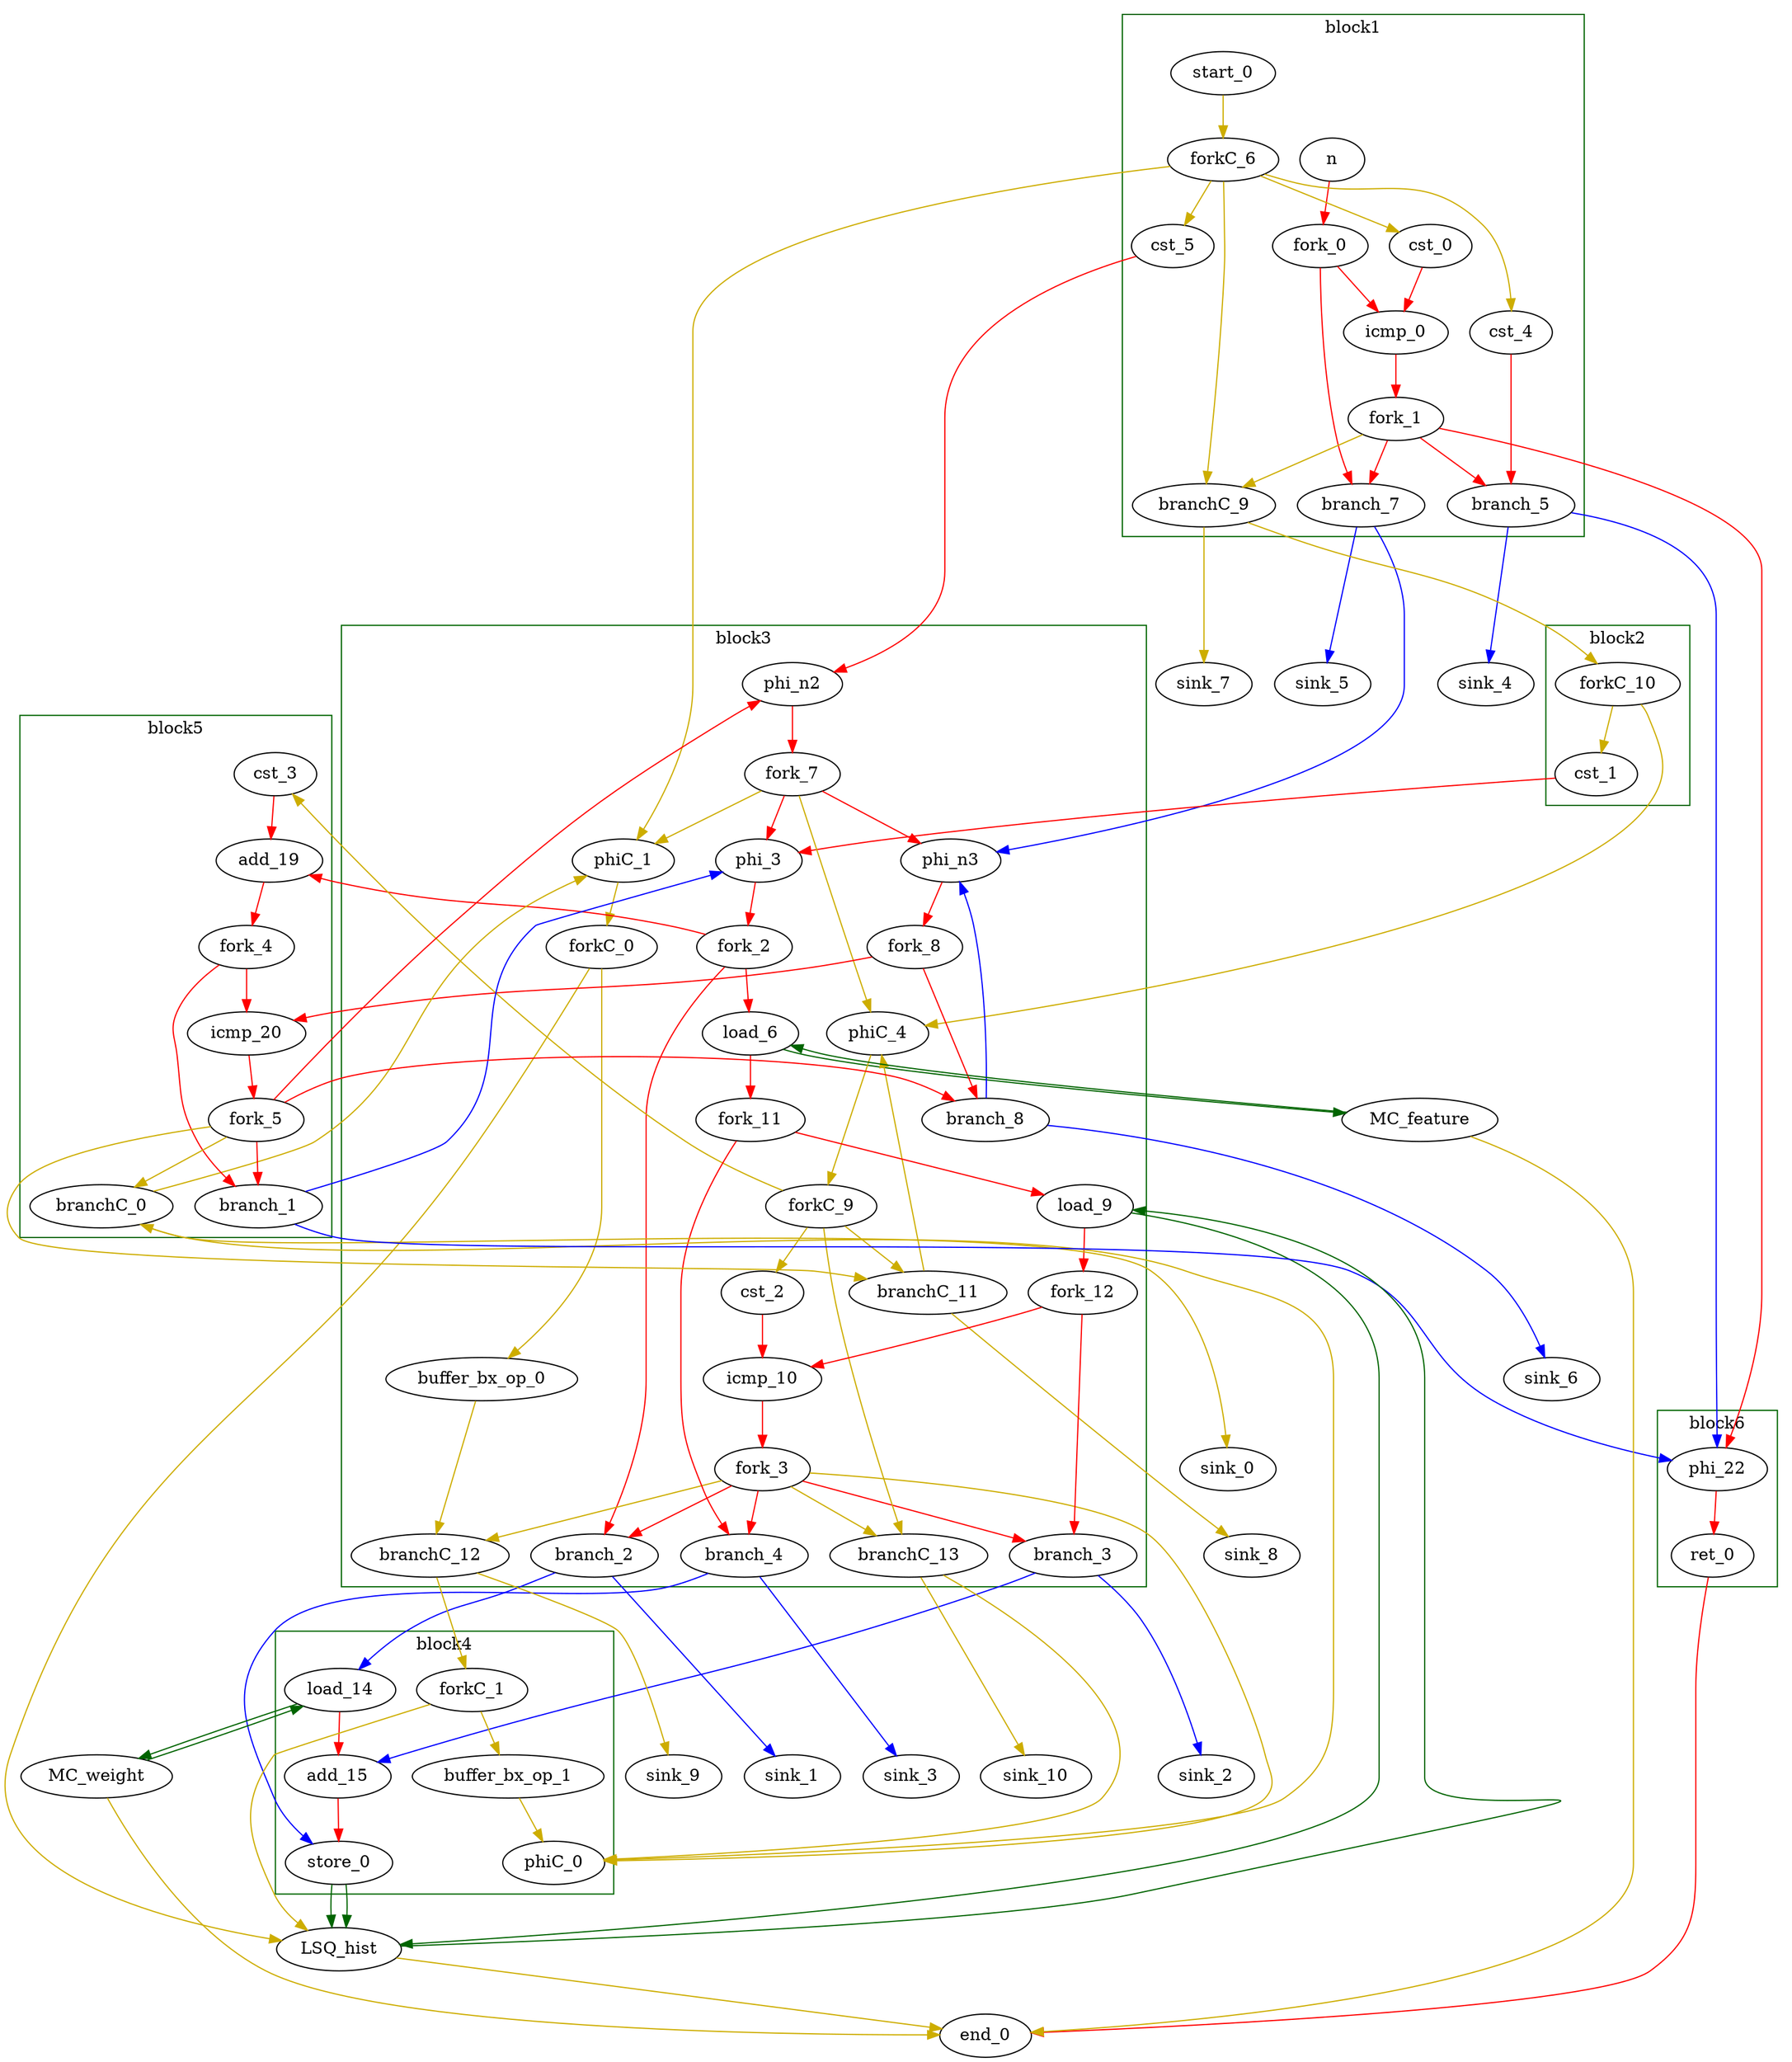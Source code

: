 Digraph G {
	splines=spline;
//DHLS version: 0.1.1" [shape = "none" pos = "20,20!"]

	subgraph cluster_0 {
	color = "darkgreen";
		label = "block1";
		"n" [type = "Entry", bbID= 1, in = "in1:32", out = "out1:32"];
		"cst_0" [type = "Constant", bbID= 1, in = "in1:32", out = "out1:32", value = "0x00000000"];
		"icmp_0" [type = "Operator", bbID= 1, op = "icmp_sgt_op", in = "in1:32 in2:32 ", out = "out1:1 ", delay=1.530, latency=0, II=1];
		"cst_4" [type = "Constant", bbID= 1, in = "in1:32", out = "out1:32", value = "0x00000000"];
		"start_0" [type = "Entry", control= "true", bbID= 1, in = "in1:0", out = "out1:0"];
		"cst_5" [type = "Constant", bbID= 1, in = "in1:32", out = "out1:32", value = "0x00000001"];
		"branch_5" [type = "Branch", bbID= 1,  in = "in1:32 in2?:1", out = "out1+:32 out2-:32"];
		"branch_7" [type = "Branch", bbID= 1,  in = "in1:32 in2?:1*i", out = "out1+:32 out2-:32"];
		"branchC_9" [type = "Branch", bbID= 1,  in = "in1:0 in2?:1*i", out = "out1+:0 out2-:0"];
		"fork_0" [type = "Fork", bbID= 1, in = "in1:32", out = "out1:32 out2:32 "];
		"fork_1" [type = "Fork", bbID= 1, in = "in1:32", out = "out1:32 out2:32 out3:32 out4:32 "];
		"forkC_6" [type = "Fork", bbID= 1, in = "in1:0", out = "out1:0 out2:0 out3:0 out4:0 out5:0 "];

	}

	subgraph cluster_1 {
	color = "darkgreen";
		label = "block2";
		"cst_1" [type = "Constant", bbID= 2, in = "in1:32", out = "out1:32", value = "0x00000000"];
		"forkC_10" [type = "Fork", bbID= 2, in = "in1:0", out = "out1:0 out2:0 "];

	}

	subgraph cluster_2 {
	color = "darkgreen";
		label = "block3";
		"phi_3" [type = "Mux", bbID= 3, in = "in1?:1 in2:32 in3:32 ", out = "out1:32", delay=0.366];
		"load_6" [type = "Operator", bbID= 3, op = "mc_load_op",bbID= 3, portId= 0, offset= 0, in = "in1:32 in2:32", out = "out1:32 out2:32 ", delay=0.000, latency=2, II=1];
		"load_9" [type = "Operator", bbID= 3, op = "lsq_load_op",bbID= 3, portId= 0, offset= 0, in = "in1:32 in2:32", out = "out1:32 out2:32 ", delay=0.000, latency=5, II=1];
		"cst_2" [type = "Constant", bbID= 3, in = "in1:32", out = "out1:32", value = "0x00000000"];
		"icmp_10" [type = "Operator", bbID= 3, op = "icmp_sgt_op", in = "in1:32 in2:32 ", out = "out1:1 ", delay=1.530, latency=0, II=1];
		"forkC_0" [type = "Fork", bbID= 3, in = "in1:0", out = "out1:0 out2:0 "];
		"buffer_bx_op_0" [type = "Operator", bbID= 3, op = "buffer_bx_op", in = "in1:0", out = "out1:0", delay=0, latency=1, II=1];
		"phiC_1" [type = "Mux", bbID= 3, in = "in1?:1 in2:0 in3:0 ", out = "out1:0", delay=0.166];
		"phi_n2" [type = "Merge", bbID= 3, in = "in1:32 in2:32*i ", out = "out1:32", delay=0.366];
		"phi_n3" [type = "Mux", bbID= 3, in = "in1?:1 in2:32 in3:32 ", out = "out1:32", delay=0.366];
		"phiC_4" [type = "Mux", bbID= 3, in = "in1?:1 in2:0 in3:0 ", out = "out1:0", delay=0.166];
		"branch_2" [type = "Branch", bbID= 3,  in = "in1:32 in2?:1*i", out = "out1+:32 out2-:32"];
		"branch_3" [type = "Branch", bbID= 3,  in = "in1:32 in2?:1*i", out = "out1+:32 out2-:32"];
		"branch_4" [type = "Branch", bbID= 3,  in = "in1:32 in2?:1*i", out = "out1+:32 out2-:32"];
		"branch_8" [type = "Branch", bbID= 3,  in = "in1:32 in2?:1*i", out = "out1+:32 out2-:32"];
		"branchC_11" [type = "Branch", bbID= 3,  in = "in1:0 in2?:1*i", out = "out1+:0 out2-:0"];
		"branchC_12" [type = "Branch", bbID= 3,  in = "in1:0 in2?:1*i", out = "out1+:0 out2-:0"];
		"branchC_13" [type = "Branch", bbID= 3,  in = "in1:0 in2?:1", out = "out1+:0 out2-:0"];
		"fork_2" [type = "Fork", bbID= 3, in = "in1:32", out = "out1:32 out2:32 out3:32 "];
		"fork_3" [type = "Fork", bbID= 3, in = "in1:32", out = "out1:32 out2:32 out3:32 out4:32 out5:32 out6:32 "];
		"fork_7" [type = "Fork", bbID= 3, in = "in1:32", out = "out1:32 out2:32 out3:32 out4:32 "];
		"fork_8" [type = "Fork", bbID= 3, in = "in1:32", out = "out1:32 out2:32 "];
		"forkC_9" [type = "Fork", bbID= 3, in = "in1:0", out = "out1:0 out2:0 out3:0 out4:0 "];
		"fork_11" [type = "Fork", bbID= 3, in = "in1:32", out = "out1:32 out2:32 "];
		"fork_12" [type = "Fork", bbID= 3, in = "in1:32", out = "out1:32 out2:32 "];

	}

	subgraph cluster_3 {
	color = "darkgreen";
		label = "block4";
		"load_14" [type = "Operator", bbID= 4, op = "mc_load_op",bbID= 4, portId= 0, offset= 0, in = "in1:32 in2:32", out = "out1:32 out2:32 ", delay=0.000, latency=2, II=1];
		"add_15" [type = "Operator", bbID= 4, op = "add_op", in = "in1:32 in2:32 ", out = "out1:32 ", delay=1.693, latency=0, II=1];
		"store_0" [type = "Operator", bbID= 4, op = "lsq_store_op",bbID= 4, portId= 0, offset= 0, in = "in1:32 in2:32 ", out = "out1:32 out2:32", delay=0.000, latency=0, II=1];
		"forkC_1" [type = "Fork", bbID= 4, in = "in1:0", out = "out1:0 out2:0 "];
		"buffer_bx_op_1" [type = "Operator", bbID= 4, op = "buffer_bx_op", in = "in1:0", out = "out1:0", delay=0, latency=1, II=1];
		"phiC_0" [type = "Mux", bbID= 4, in = "in1?:1*i in2:0 in3:0 ", out = "out1:0", delay=0.166];

	}

	subgraph cluster_4 {
	color = "darkgreen";
		label = "block5";
		"cst_3" [type = "Constant", bbID= 5, in = "in1:32", out = "out1:32", value = "0x00000001"];
		"add_19" [type = "Operator", bbID= 5, op = "add_op", in = "in1:32 in2:32 ", out = "out1:32 ", delay=1.693, latency=0, II=1];
		"icmp_20" [type = "Operator", bbID= 5, op = "icmp_slt_op", in = "in1:32 in2:32 ", out = "out1:1 ", delay=1.530, latency=0, II=1];
		"branchC_0" [type = "Branch", bbID= 5,  in = "in1:0 in2?:1*i", out = "out1+:0 out2-:0"];
		"branch_1" [type = "Branch", bbID= 5,  in = "in1:32 in2?:1*i", out = "out1+:32 out2-:32"];
		"fork_4" [type = "Fork", bbID= 5, in = "in1:32", out = "out1:32 out2:32 "];
		"fork_5" [type = "Fork", bbID= 5, in = "in1:32", out = "out1:32 out2:32 out3:32 out4:32 out5:32 "];

	}

	subgraph cluster_5 {
	color = "darkgreen";
		label = "block6";
		"phi_22" [type = "Mux", bbID= 6, in = "in1?:1 in2:32 in3:32 ", out = "out1:32", delay=0.366];
		"ret_0" [type = "Operator", bbID= 6, op = "ret_op", in = "in1:32 ", out = "out1:32 ", delay=0.000, latency=0, II=1];

	}
	"LSQ_hist" [type = "LSQ", bbID= 0, in = "in1:0*c0 in2:0*c1 in3:32*l0a in4:32*s0a in5:32*s0d ", out = "out1:32*l0d out2:0*e ", memory = "hist", bbcount = 2, ldcount = 1, stcount = 1, fifoDepth = 16, numLoads = "{1; 0}", numStores = "{0; 1}", loadOffsets = "{{0;0;0;0;0;0;0;0;0;0;0;0;0;0;0;0};{0;0;0;0;0;0;0;0;0;0;0;0;0;0;0;0}}", storeOffsets = "{{0;0;0;0;0;0;0;0;0;0;0;0;0;0;0;0};{0;0;0;0;0;0;0;0;0;0;0;0;0;0;0;0}}", loadPorts = "{{0;0;0;0;0;0;0;0;0;0;0;0;0;0;0;0};{0;0;0;0;0;0;0;0;0;0;0;0;0;0;0;0}}", storePorts = "{{0;0;0;0;0;0;0;0;0;0;0;0;0;0;0;0};{0;0;0;0;0;0;0;0;0;0;0;0;0;0;0;0}}"];
	"MC_feature" [type = "MC", bbID= 0, in = "in1:32*l0a ", out = "out1:32*l0d out2:0*e ", memory = "feature", bbcount = 0, ldcount = 1, stcount = 0];
	"MC_weight" [type = "MC", bbID= 0, in = "in1:32*l0a ", out = "out1:32*l0d out2:0*e ", memory = "weight", bbcount = 0, ldcount = 1, stcount = 0];
	"sink_0" [type = "Sink", bbID= 0, in = "in1:0"];
	"sink_1" [type = "Sink", bbID= 0, in = "in1:32"];
	"sink_2" [type = "Sink", bbID= 0, in = "in1:32"];
	"sink_3" [type = "Sink", bbID= 0, in = "in1:32"];
	"sink_4" [type = "Sink", bbID= 0, in = "in1:32"];
	"sink_5" [type = "Sink", bbID= 0, in = "in1:32"];
	"sink_6" [type = "Sink", bbID= 0, in = "in1:32"];
	"sink_7" [type = "Sink", bbID= 0, in = "in1:0"];
	"sink_8" [type = "Sink", bbID= 0, in = "in1:0"];
	"sink_9" [type = "Sink", bbID= 0, in = "in1:0"];
	"sink_10" [type = "Sink", bbID= 0, in = "in1:0"];
	"end_0" [type = "Exit", bbID= 0, in = "in1:0*e in2:0*e in3:0*e in4:32 ", out = "out1:32"];

	"load_6" -> "MC_feature" [color = "darkgreen", mem_address = "true", from = "out2", to = "in1"];
	"MC_feature" -> "load_6" [color = "darkgreen", mem_address = "false", from = "out1", to = "in1"];
	"load_9" -> "LSQ_hist" [color = "darkgreen", mem_address = "true", from = "out2", to = "in3"];
	"LSQ_hist" -> "load_9" [color = "darkgreen", mem_address = "false", from = "out1", to = "in1"];
	"load_14" -> "MC_weight" [color = "darkgreen", mem_address = "true", from = "out2", to = "in1"];
	"MC_weight" -> "load_14" [color = "darkgreen", mem_address = "false", from = "out1", to = "in1"];
	"store_0" -> "LSQ_hist" [color = "darkgreen", mem_address = "true", from = "out2", to = "in4"];
	"store_0" -> "LSQ_hist" [color = "darkgreen", mem_address = "false", from = "out1", to = "in5"];
	"LSQ_hist" -> "end_0" [color = "gold3", from = "out2", to = "in1"];
	"MC_feature" -> "end_0" [color = "gold3", from = "out2", to = "in2"];
	"MC_weight" -> "end_0" [color = "gold3", from = "out2", to = "in3"];
	"n" -> "fork_0" [color = "red", from = "out1", to = "in1"];
	"cst_0" -> "icmp_0" [color = "red", from = "out1", to = "in2"];
	"icmp_0" -> "fork_1" [color = "red", from = "out1", to = "in1"];
	"cst_1" -> "phi_3" [color = "red", from = "out1", to = "in3"];
	"phi_3" -> "fork_2" [color = "red", from = "out1", to = "in1"];
	"load_6" -> "fork_11" [color = "red", from = "out1", to = "in1"];
	"load_9" -> "fork_12" [color = "red", from = "out1", to = "in1"];
	"cst_2" -> "icmp_10" [color = "red", from = "out1", to = "in2"];
	"icmp_10" -> "fork_3" [color = "red", from = "out1", to = "in1"];
	"load_14" -> "add_15" [color = "red", from = "out1", to = "in2"];
	"add_15" -> "store_0" [color = "red", from = "out1", to = "in1"];
	"cst_3" -> "add_19" [color = "red", from = "out1", to = "in2"];
	"add_19" -> "fork_4" [color = "red", from = "out1", to = "in1"];
	"icmp_20" -> "fork_5" [color = "red", from = "out1", to = "in1"];
	"cst_4" -> "branch_5" [color = "red", from = "out1", to = "in1"];
	"phi_22" -> "ret_0" [color = "red", from = "out1", to = "in1"];
	"ret_0" -> "end_0" [color = "red", from = "out1", to = "in4"];
	"start_0" -> "forkC_6" [color = "gold3", from = "out1", to = "in1"];
	"forkC_0" -> "buffer_bx_op_0" [color = "gold3", from = "out1", to = "in1"];
	"forkC_0" -> "LSQ_hist" [color = "gold3", from = "out2", to = "in1"];
	"buffer_bx_op_0" -> "branchC_12" [color = "gold3", from = "out1", to = "in1"];
	"forkC_1" -> "buffer_bx_op_1" [color = "gold3", from = "out1", to = "in1"];
	"forkC_1" -> "LSQ_hist" [color = "gold3", from = "out2", to = "in2"];
	"buffer_bx_op_1" -> "phiC_0" [color = "gold3", from = "out1", to = "in2"];
	"phiC_0" -> "branchC_0" [color = "gold3", from = "out1", to = "in1"];
	"phiC_1" -> "forkC_0" [color = "gold3", from = "out1", to = "in1"];
	"branchC_0" -> "sink_0" [color = "gold3", minlen = 3, from = "out1", to = "in1"];
	"branchC_0" -> "phiC_1" [color = "gold3", minlen = 3, from = "out2", to = "in2"];
	"phi_n2" -> "fork_7" [color = "red", from = "out1", to = "in1"];
	"cst_5" -> "phi_n2" [color = "red", from = "out1", to = "in1"];
	"phi_n3" -> "fork_8" [color = "red", from = "out1", to = "in1"];
	"phiC_4" -> "forkC_9" [color = "gold3", from = "out1", to = "in1"];
	"branch_1" -> "phi_22" [color = "blue", minlen = 3, from = "out1", to = "in3"];
	"branch_1" -> "phi_3" [color = "blue", minlen = 3, from = "out2", to = "in2"];
	"branch_2" -> "sink_1" [color = "blue", minlen = 3, from = "out1", to = "in1"];
	"branch_2" -> "load_14" [color = "blue", minlen = 3, from = "out2", to = "in2"];
	"branch_3" -> "sink_2" [color = "blue", minlen = 3, from = "out1", to = "in1"];
	"branch_3" -> "add_15" [color = "blue", minlen = 3, from = "out2", to = "in1"];
	"branch_4" -> "sink_3" [color = "blue", minlen = 3, from = "out1", to = "in1"];
	"branch_4" -> "store_0" [color = "blue", minlen = 3, from = "out2", to = "in2"];
	"branch_5" -> "sink_4" [color = "blue", minlen = 3, from = "out1", to = "in1"];
	"branch_5" -> "phi_22" [color = "blue", minlen = 3, from = "out2", to = "in2"];
	"branch_7" -> "sink_5" [color = "blue", minlen = 3, from = "out1", to = "in1"];
	"branch_7" -> "phi_n3" [color = "blue", minlen = 3, from = "out2", to = "in3"];
	"branch_8" -> "sink_6" [color = "blue", minlen = 3, from = "out1", to = "in1"];
	"branch_8" -> "phi_n3" [color = "blue", minlen = 3, from = "out2", to = "in2"];
	"branchC_9" -> "sink_7" [color = "gold3", minlen = 3, from = "out1", to = "in1"];
	"branchC_9" -> "forkC_10" [color = "gold3", minlen = 3, from = "out2", to = "in1"];
	"branchC_11" -> "sink_8" [color = "gold3", minlen = 3, from = "out1", to = "in1"];
	"branchC_11" -> "phiC_4" [color = "gold3", minlen = 3, from = "out2", to = "in2"];
	"branchC_12" -> "sink_9" [color = "gold3", minlen = 3, from = "out1", to = "in1"];
	"branchC_12" -> "forkC_1" [color = "gold3", minlen = 3, from = "out2", to = "in1"];
	"branchC_13" -> "sink_10" [color = "gold3", minlen = 3, from = "out1", to = "in1"];
	"branchC_13" -> "phiC_0" [color = "gold3", minlen = 3, from = "out2", to = "in3"];
	"forkC_10" -> "cst_1" [color = "gold3", from = "out1", to = "in1"];
	"forkC_10" -> "phiC_4" [color = "gold3", from = "out2", to = "in3"];
	"fork_0" -> "icmp_0" [color = "red", from = "out1", to = "in1"];
	"fork_0" -> "branch_7" [color = "red", from = "out2", to = "in1"];
	"fork_1" -> "branch_5" [color = "red", from = "out1", to = "in2"];
	"fork_1" -> "branch_7" [color = "red", from = "out2", to = "in2"];
	"fork_1" -> "branchC_9" [color = "gold3", from = "out3", to = "in2"];
	"fork_1" -> "phi_22" [color = "red", from = "out4", to = "in1"];
	"fork_2" -> "add_19" [color = "red", from = "out1", to = "in1"];
	"fork_2" -> "load_6" [color = "red", from = "out2", to = "in2"];
	"fork_2" -> "branch_2" [color = "red", from = "out3", to = "in1"];
	"fork_3" -> "phiC_0" [color = "gold3", from = "out1", to = "in1"];
	"fork_3" -> "branch_2" [color = "red", from = "out2", to = "in2"];
	"fork_3" -> "branch_3" [color = "red", from = "out3", to = "in2"];
	"fork_3" -> "branch_4" [color = "red", from = "out4", to = "in2"];
	"fork_3" -> "branchC_12" [color = "gold3", from = "out5", to = "in2"];
	"fork_3" -> "branchC_13" [color = "gold3", from = "out6", to = "in2"];
	"fork_4" -> "icmp_20" [color = "red", from = "out1", to = "in1"];
	"fork_4" -> "branch_1" [color = "red", from = "out2", to = "in1"];
	"fork_5" -> "branchC_0" [color = "gold3", from = "out1", to = "in2"];
	"fork_5" -> "phi_n2" [color = "red", from = "out2", to = "in2"];
	"fork_5" -> "branch_1" [color = "red", from = "out3", to = "in2"];
	"fork_5" -> "branch_8" [color = "red", from = "out4", to = "in2"];
	"fork_5" -> "branchC_11" [color = "gold3", from = "out5", to = "in2"];
	"forkC_6" -> "cst_0" [color = "gold3", from = "out1", to = "in1"];
	"forkC_6" -> "branchC_9" [color = "gold3", from = "out2", to = "in1"];
	"forkC_6" -> "cst_4" [color = "gold3", from = "out3", to = "in1"];
	"forkC_6" -> "cst_5" [color = "gold3", from = "out4", to = "in1"];
	"forkC_6" -> "phiC_1" [color = "gold3", from = "out5", to = "in3"];
	"fork_7" -> "phiC_1" [color = "gold3", from = "out1", to = "in1"];
	"fork_7" -> "phi_3" [color = "red", from = "out2", to = "in1"];
	"fork_7" -> "phi_n3" [color = "red", from = "out3", to = "in1"];
	"fork_7" -> "phiC_4" [color = "gold3", from = "out4", to = "in1"];
	"fork_8" -> "icmp_20" [color = "red", from = "out1", to = "in2"];
	"fork_8" -> "branch_8" [color = "red", from = "out2", to = "in1"];
	"forkC_9" -> "cst_2" [color = "gold3", from = "out1", to = "in1"];
	"forkC_9" -> "branchC_11" [color = "gold3", from = "out2", to = "in1"];
	"forkC_9" -> "cst_3" [color = "gold3", from = "out3", to = "in1"];
	"forkC_9" -> "branchC_13" [color = "gold3", from = "out4", to = "in1"];
	"fork_11" -> "load_9" [color = "red", from = "out1", to = "in2"];
	"fork_11" -> "branch_4" [color = "red", from = "out2", to = "in1"];
	"fork_12" -> "icmp_10" [color = "red", from = "out1", to = "in1"];
	"fork_12" -> "branch_3" [color = "red", from = "out2", to = "in1"];

}